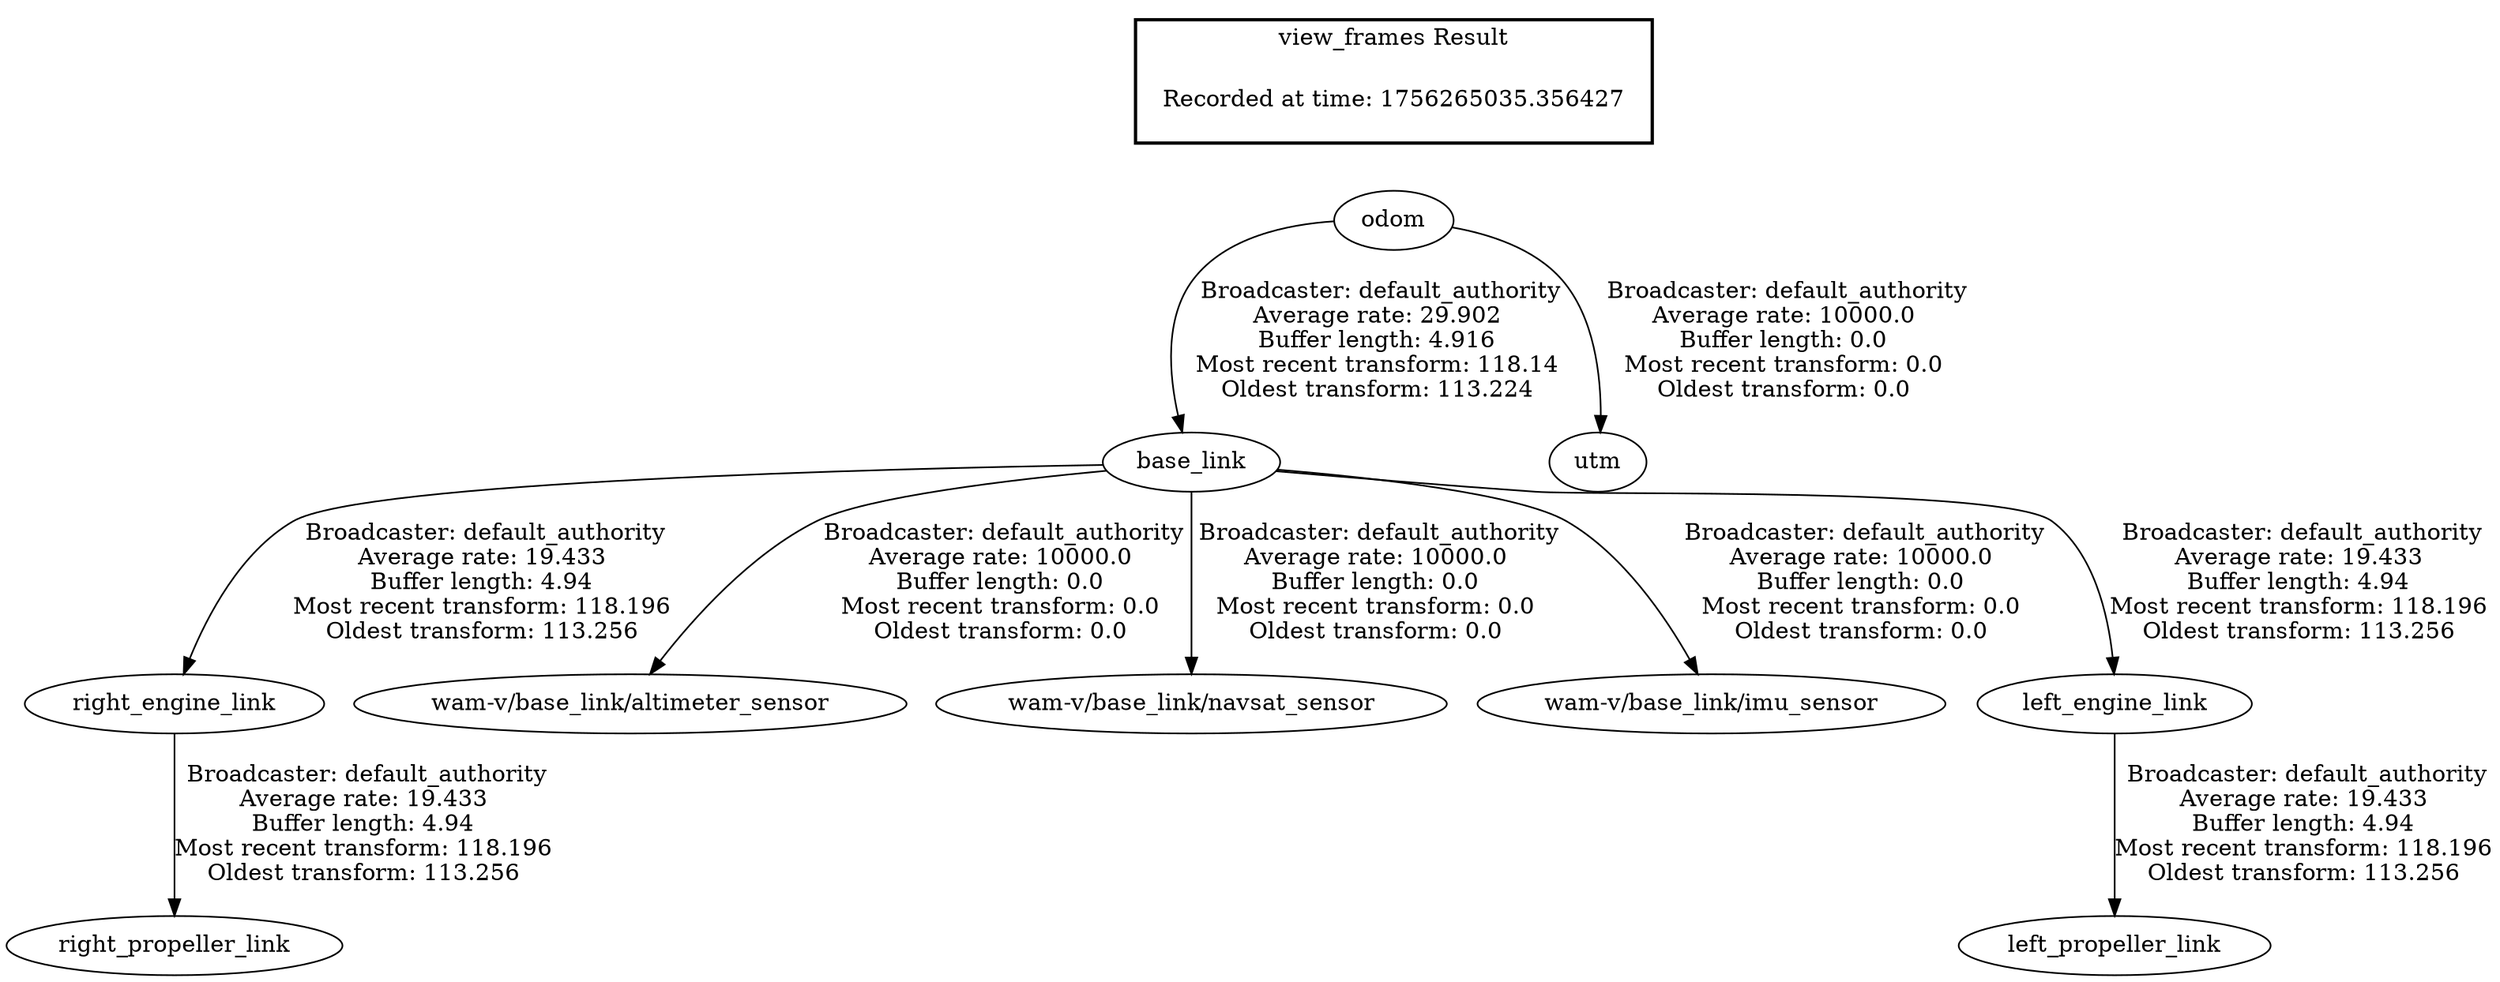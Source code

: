 digraph G {
"base_link" -> "right_engine_link"[label=" Broadcaster: default_authority\nAverage rate: 19.433\nBuffer length: 4.94\nMost recent transform: 118.196\nOldest transform: 113.256\n"];
"odom" -> "base_link"[label=" Broadcaster: default_authority\nAverage rate: 29.902\nBuffer length: 4.916\nMost recent transform: 118.14\nOldest transform: 113.224\n"];
"base_link" -> "wam-v/base_link/altimeter_sensor"[label=" Broadcaster: default_authority\nAverage rate: 10000.0\nBuffer length: 0.0\nMost recent transform: 0.0\nOldest transform: 0.0\n"];
"base_link" -> "wam-v/base_link/navsat_sensor"[label=" Broadcaster: default_authority\nAverage rate: 10000.0\nBuffer length: 0.0\nMost recent transform: 0.0\nOldest transform: 0.0\n"];
"base_link" -> "wam-v/base_link/imu_sensor"[label=" Broadcaster: default_authority\nAverage rate: 10000.0\nBuffer length: 0.0\nMost recent transform: 0.0\nOldest transform: 0.0\n"];
"base_link" -> "left_engine_link"[label=" Broadcaster: default_authority\nAverage rate: 19.433\nBuffer length: 4.94\nMost recent transform: 118.196\nOldest transform: 113.256\n"];
"left_engine_link" -> "left_propeller_link"[label=" Broadcaster: default_authority\nAverage rate: 19.433\nBuffer length: 4.94\nMost recent transform: 118.196\nOldest transform: 113.256\n"];
"right_engine_link" -> "right_propeller_link"[label=" Broadcaster: default_authority\nAverage rate: 19.433\nBuffer length: 4.94\nMost recent transform: 118.196\nOldest transform: 113.256\n"];
"odom" -> "utm"[label=" Broadcaster: default_authority\nAverage rate: 10000.0\nBuffer length: 0.0\nMost recent transform: 0.0\nOldest transform: 0.0\n"];
edge [style=invis];
 subgraph cluster_legend { style=bold; color=black; label ="view_frames Result";
"Recorded at time: 1756265035.356427"[ shape=plaintext ] ;
}->"odom";
}